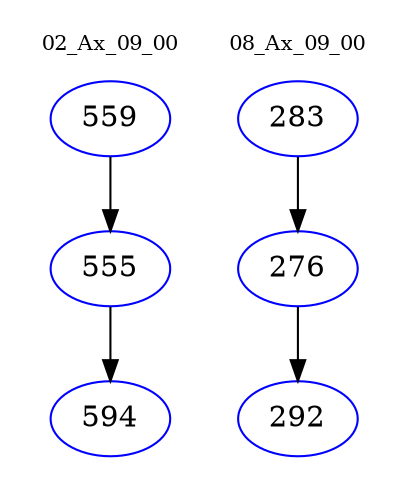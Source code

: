 digraph{
subgraph cluster_0 {
color = white
label = "02_Ax_09_00";
fontsize=10;
T0_559 [label="559", color="blue"]
T0_559 -> T0_555 [color="black"]
T0_555 [label="555", color="blue"]
T0_555 -> T0_594 [color="black"]
T0_594 [label="594", color="blue"]
}
subgraph cluster_1 {
color = white
label = "08_Ax_09_00";
fontsize=10;
T1_283 [label="283", color="blue"]
T1_283 -> T1_276 [color="black"]
T1_276 [label="276", color="blue"]
T1_276 -> T1_292 [color="black"]
T1_292 [label="292", color="blue"]
}
}

